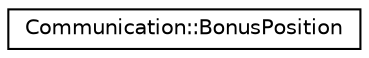 digraph "Graphical Class Hierarchy"
{
 // LATEX_PDF_SIZE
  edge [fontname="Helvetica",fontsize="10",labelfontname="Helvetica",labelfontsize="10"];
  node [fontname="Helvetica",fontsize="10",shape=record];
  rankdir="LR";
  Node0 [label="Communication::BonusPosition",height=0.2,width=0.4,color="black", fillcolor="white", style="filled",URL="$structCommunication_1_1BonusPosition.html",tooltip="Structure to communicate a list of bonus."];
}
